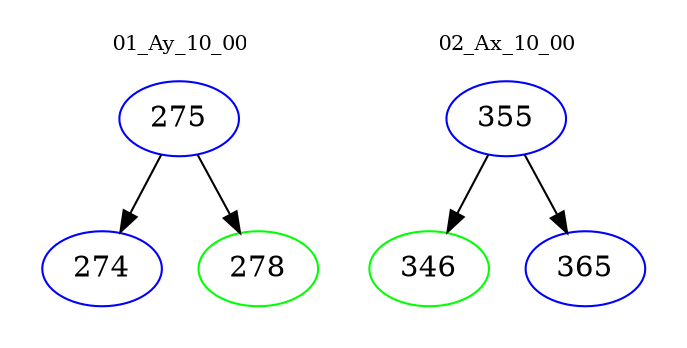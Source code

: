 digraph{
subgraph cluster_0 {
color = white
label = "01_Ay_10_00";
fontsize=10;
T0_275 [label="275", color="blue"]
T0_275 -> T0_274 [color="black"]
T0_274 [label="274", color="blue"]
T0_275 -> T0_278 [color="black"]
T0_278 [label="278", color="green"]
}
subgraph cluster_1 {
color = white
label = "02_Ax_10_00";
fontsize=10;
T1_355 [label="355", color="blue"]
T1_355 -> T1_346 [color="black"]
T1_346 [label="346", color="green"]
T1_355 -> T1_365 [color="black"]
T1_365 [label="365", color="blue"]
}
}
